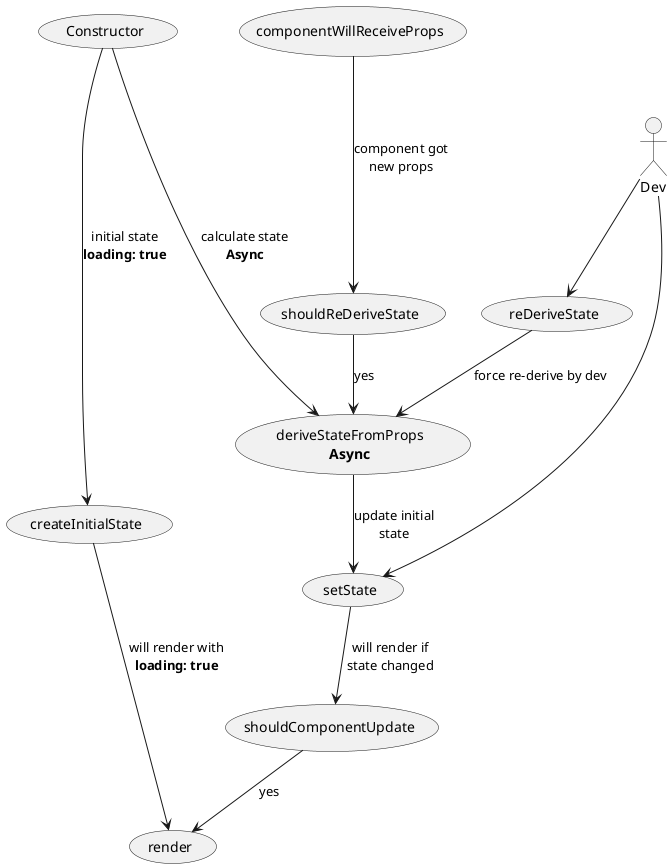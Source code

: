 @startuml
'left to right direction
(deriveStateFromProps\n**Async**) as (deriveStateFromProps)
(reDeriveState)
(componentWillReceiveProps)
(Constructor) ----> (deriveStateFromProps): calculate state\n**Async**

(Constructor) ----> (createInitialState): initial state\n**loading: true**
(createInitialState) -->(render): will render with\n**loading: true**
(deriveStateFromProps) --> (setState): update initial\nstate
(setState) --> (shouldComponentUpdate):will render if\nstate changed
(shouldComponentUpdate) --> (render): yes

(componentWillReceiveProps) ---> (shouldReDeriveState): component got\nnew props
(shouldReDeriveState) --> (deriveStateFromProps): yes

(reDeriveState) --> (deriveStateFromProps): force re-derive by dev
Dev --> reDeriveState
Dev --> setState
@enduml
